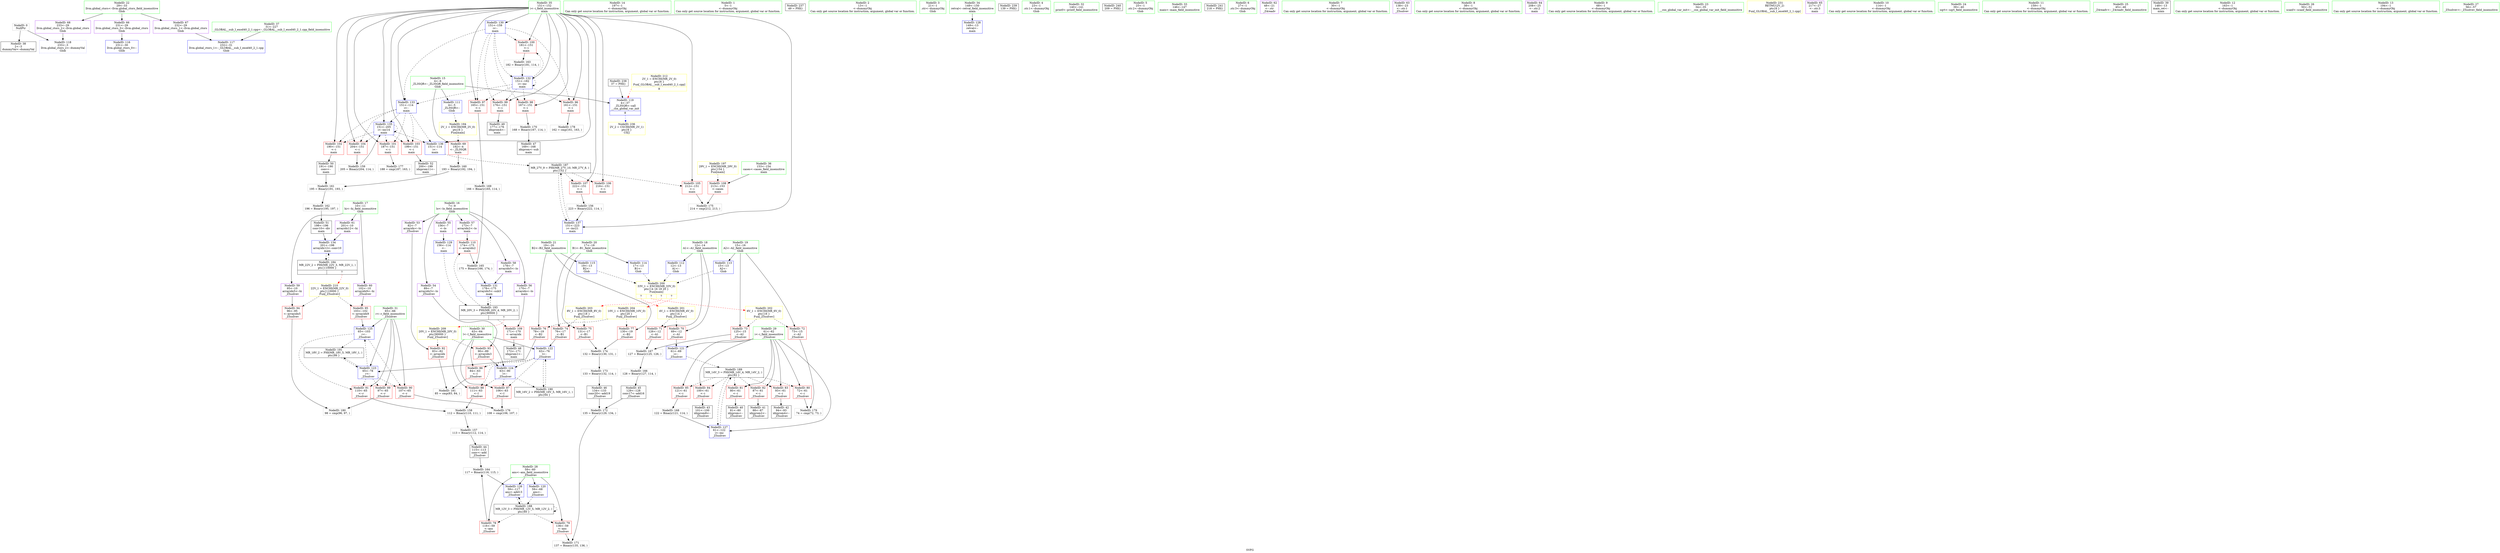 digraph "SVFG" {
	label="SVFG";

	Node0x5642b5a16e40 [shape=record,color=grey,label="{NodeID: 0\nNullPtr}"];
	Node0x5642b5a16e40 -> Node0x5642b5a18c60[style=solid];
	Node0x5642b5a16e40 -> Node0x5642b5a1efb0[style=solid];
	Node0x5642b5a23170 [shape=record,color=grey,label="{NodeID: 180\n98 = cmp(96, 97, )\n}"];
	Node0x5642b5a19580 [shape=record,color=red,label="{NodeID: 97\n165\<--151\n\<--i\nmain\n}"];
	Node0x5642b5a19580 -> Node0x5642b5a220f0[style=solid];
	Node0x5642b5a176d0 [shape=record,color=green,label="{NodeID: 14\n197\<--1\n\<--dummyObj\nCan only get source location for instruction, argument, global var or function.}"];
	Node0x5642b5a1da70 [shape=record,color=yellow,style=double,label="{NodeID: 194\n2V_1 = ENCHI(MR_2V_0)\npts\{6 \}\nFun[main]}"];
	Node0x5642b5a1da70 -> Node0x5642b5a1b670[style=dashed];
	Node0x5642b5a1a0e0 [shape=record,color=blue,label="{NodeID: 111\n4\<--5\n_ZL3SQR\<--\nGlob }"];
	Node0x5642b5a1a0e0 -> Node0x5642b5a1da70[style=dashed];
	Node0x5642b5a183b0 [shape=record,color=green,label="{NodeID: 28\n59\<--60\nans\<--ans_field_insensitive\n_Z5solvev\n}"];
	Node0x5642b5a183b0 -> Node0x5642b5a1bdc0[style=solid];
	Node0x5642b5a183b0 -> Node0x5642b5a1be90[style=solid];
	Node0x5642b5a183b0 -> Node0x5642b5a1f180[style=solid];
	Node0x5642b5a183b0 -> Node0x5642b5a1f660[style=solid];
	Node0x5642b5a1f590 [shape=record,color=blue,label="{NodeID: 125\n65\<--103\nr\<--\n_Z5solvev\n}"];
	Node0x5642b5a1f590 -> Node0x5642b5a1c780[style=dashed];
	Node0x5642b5a1f590 -> Node0x5642b5a1c850[style=dashed];
	Node0x5642b5a1f590 -> Node0x5642b5a2c2b0[style=dashed];
	Node0x5642b5a18fd0 [shape=record,color=black,label="{NodeID: 42\n94\<--93\nidxprom4\<--\n_Z5solvev\n}"];
	Node0x5642b5a1ab50 [shape=record,color=purple,label="{NodeID: 56\n170\<--7\narrayidx\<--lo\nmain\n}"];
	Node0x5642b5a1ab50 -> Node0x5642b5a19f40[style=solid];
	Node0x5642b5a324e0 [shape=record,color=yellow,style=double,label="{NodeID: 236\n2V_2 = CSCHI(MR_2V_1)\npts\{6 \}\nCS[]}"];
	Node0x5642b5a1b740 [shape=record,color=red,label="{NodeID: 70\n69\<--12\n\<--A1\n_Z5solvev\n}"];
	Node0x5642b5a1b740 -> Node0x5642b5a1f250[style=solid];
	Node0x5642b5a21df0 [shape=record,color=grey,label="{NodeID: 167\n127 = Binary(125, 126, )\n}"];
	Node0x5642b5a21df0 -> Node0x5642b5a21c70[style=solid];
	Node0x5642b5a1c2a0 [shape=record,color=red,label="{NodeID: 84\n100\<--61\n\<--i\n_Z5solvev\n}"];
	Node0x5642b5a1c2a0 -> Node0x5642b5a190a0[style=solid];
	Node0x5642b5a0cef0 [shape=record,color=green,label="{NodeID: 1\n5\<--1\n\<--dummyObj\nCan only get source location for instruction, argument, global var or function.}"];
	Node0x5642b5a232f0 [shape=record,color=grey,label="{NodeID: 181\n85 = cmp(83, 84, )\n}"];
	Node0x5642b5a19650 [shape=record,color=red,label="{NodeID: 98\n167\<--151\n\<--i\nmain\n}"];
	Node0x5642b5a19650 -> Node0x5642b5a22270[style=solid];
	Node0x5642b5a17760 [shape=record,color=green,label="{NodeID: 15\n4\<--6\n_ZL3SQR\<--_ZL3SQR_field_insensitive\nGlob }"];
	Node0x5642b5a17760 -> Node0x5642b5a1b670[style=solid];
	Node0x5642b5a17760 -> Node0x5642b5a1a0e0[style=solid];
	Node0x5642b5a17760 -> Node0x5642b5a1f0b0[style=solid];
	Node0x5642b5a1a1e0 [shape=record,color=blue,label="{NodeID: 112\n12\<--13\nA1\<--\nGlob }"];
	Node0x5642b5a1a1e0 -> Node0x5642b5a2f140[style=dashed];
	Node0x5642b5a18480 [shape=record,color=green,label="{NodeID: 29\n61\<--62\ni\<--i_field_insensitive\n_Z5solvev\n}"];
	Node0x5642b5a18480 -> Node0x5642b5a1bf60[style=solid];
	Node0x5642b5a18480 -> Node0x5642b5a1c030[style=solid];
	Node0x5642b5a18480 -> Node0x5642b5a1c100[style=solid];
	Node0x5642b5a18480 -> Node0x5642b5a1c1d0[style=solid];
	Node0x5642b5a18480 -> Node0x5642b5a1c2a0[style=solid];
	Node0x5642b5a18480 -> Node0x5642b5a1c370[style=solid];
	Node0x5642b5a18480 -> Node0x5642b5a1f250[style=solid];
	Node0x5642b5a18480 -> Node0x5642b5a1f730[style=solid];
	Node0x5642b5a2f950 [shape=record,color=yellow,style=double,label="{NodeID: 209\n20V_1 = ENCHI(MR_20V_0)\npts\{90000 \}\nFun[_Z5solvev]}"];
	Node0x5642b5a2f950 -> Node0x5642b5a1c920[style=dashed];
	Node0x5642b5a2f950 -> Node0x5642b5a1c9f0[style=dashed];
	Node0x5642b5a1f660 [shape=record,color=blue,label="{NodeID: 126\n59\<--117\nans\<--add13\n_Z5solvev\n}"];
	Node0x5642b5a1f660 -> Node0x5642b5a2b3b0[style=dashed];
	Node0x5642b5a190a0 [shape=record,color=black,label="{NodeID: 43\n101\<--100\nidxprom8\<--\n_Z5solvev\n}"];
	Node0x5642b5a1ac20 [shape=record,color=purple,label="{NodeID: 57\n173\<--7\narrayidx2\<--lo\nmain\n}"];
	Node0x5642b5a1ac20 -> Node0x5642b5a1a010[style=solid];
	Node0x5642b580d8f0 [shape=record,color=black,label="{NodeID: 237\n49 = PHI()\n}"];
	Node0x5642b5a1b810 [shape=record,color=red,label="{NodeID: 71\n126\<--12\n\<--A1\n_Z5solvev\n}"];
	Node0x5642b5a1b810 -> Node0x5642b5a21df0[style=solid];
	Node0x5642b5a21f70 [shape=record,color=grey,label="{NodeID: 168\n122 = Binary(121, 114, )\n}"];
	Node0x5642b5a21f70 -> Node0x5642b5a1f730[style=solid];
	Node0x5642b5a1c370 [shape=record,color=red,label="{NodeID: 85\n121\<--61\n\<--i\n_Z5solvev\n}"];
	Node0x5642b5a1c370 -> Node0x5642b5a21f70[style=solid];
	Node0x5642b5a0d1b0 [shape=record,color=green,label="{NodeID: 2\n13\<--1\n\<--dummyObj\nCan only get source location for instruction, argument, global var or function.}"];
	Node0x5642b5a19720 [shape=record,color=red,label="{NodeID: 99\n176\<--151\n\<--i\nmain\n}"];
	Node0x5642b5a19720 -> Node0x5642b5a1a5a0[style=solid];
	Node0x5642b5a177f0 [shape=record,color=green,label="{NodeID: 16\n7\<--9\nlo\<--lo_field_insensitive\nGlob }"];
	Node0x5642b5a177f0 -> Node0x5642b5a1a8e0[style=solid];
	Node0x5642b5a177f0 -> Node0x5642b5a1a9b0[style=solid];
	Node0x5642b5a177f0 -> Node0x5642b5a1aa80[style=solid];
	Node0x5642b5a177f0 -> Node0x5642b5a1ab50[style=solid];
	Node0x5642b5a177f0 -> Node0x5642b5a1ac20[style=solid];
	Node0x5642b5a177f0 -> Node0x5642b5a1acf0[style=solid];
	Node0x5642b5a1a2e0 [shape=record,color=blue,label="{NodeID: 113\n15\<--13\nA2\<--\nGlob }"];
	Node0x5642b5a1a2e0 -> Node0x5642b5a2f140[style=dashed];
	Node0x5642b5a18550 [shape=record,color=green,label="{NodeID: 30\n63\<--64\nl\<--l_field_insensitive\n_Z5solvev\n}"];
	Node0x5642b5a18550 -> Node0x5642b5a1c440[style=solid];
	Node0x5642b5a18550 -> Node0x5642b5a1c510[style=solid];
	Node0x5642b5a18550 -> Node0x5642b5a1c5e0[style=solid];
	Node0x5642b5a18550 -> Node0x5642b5a1f320[style=solid];
	Node0x5642b5a18550 -> Node0x5642b5a1f4c0[style=solid];
	Node0x5642b5a2fa30 [shape=record,color=yellow,style=double,label="{NodeID: 210\n22V_1 = ENCHI(MR_22V_0)\npts\{110000 \}\nFun[_Z5solvev]}"];
	Node0x5642b5a2fa30 -> Node0x5642b5a1cac0[style=dashed];
	Node0x5642b5a2fa30 -> Node0x5642b5a1cb90[style=dashed];
	Node0x5642b5a1f730 [shape=record,color=blue,label="{NodeID: 127\n61\<--122\ni\<--inc\n_Z5solvev\n}"];
	Node0x5642b5a1f730 -> Node0x5642b5a2b8b0[style=dashed];
	Node0x5642b5a19170 [shape=record,color=black,label="{NodeID: 44\n115\<--113\nconv\<--add\n_Z5solvev\n}"];
	Node0x5642b5a19170 -> Node0x5642b5a21970[style=solid];
	Node0x5642b5a1acf0 [shape=record,color=purple,label="{NodeID: 58\n178\<--7\narrayidx5\<--lo\nmain\n}"];
	Node0x5642b5a1acf0 -> Node0x5642b5a1fa70[style=solid];
	Node0x5642b5a3b480 [shape=record,color=black,label="{NodeID: 238\n37 = PHI()\n}"];
	Node0x5642b5a3b480 -> Node0x5642b5a1f0b0[style=solid];
	Node0x5642b5a1b8e0 [shape=record,color=red,label="{NodeID: 72\n73\<--15\n\<--A2\n_Z5solvev\n}"];
	Node0x5642b5a1b8e0 -> Node0x5642b5a22ff0[style=solid];
	Node0x5642b5a220f0 [shape=record,color=grey,label="{NodeID: 169\n166 = Binary(165, 114, )\n}"];
	Node0x5642b5a220f0 -> Node0x5642b5a21af0[style=solid];
	Node0x5642b5a1c440 [shape=record,color=red,label="{NodeID: 86\n84\<--63\n\<--l\n_Z5solvev\n}"];
	Node0x5642b5a1c440 -> Node0x5642b5a232f0[style=solid];
	Node0x5642b5a16860 [shape=record,color=green,label="{NodeID: 3\n21\<--1\n.str\<--dummyObj\nGlob }"];
	Node0x5642b5a197f0 [shape=record,color=red,label="{NodeID: 100\n181\<--151\n\<--i\nmain\n}"];
	Node0x5642b5a197f0 -> Node0x5642b5a217f0[style=solid];
	Node0x5642b5a178b0 [shape=record,color=green,label="{NodeID: 17\n10\<--11\nhi\<--hi_field_insensitive\nGlob }"];
	Node0x5642b5a178b0 -> Node0x5642b5a1adc0[style=solid];
	Node0x5642b5a178b0 -> Node0x5642b5a1ae90[style=solid];
	Node0x5642b5a178b0 -> Node0x5642b5a1af60[style=solid];
	Node0x5642b5a2eea0 [shape=record,color=yellow,style=double,label="{NodeID: 197\n29V_1 = ENCHI(MR_29V_0)\npts\{154 \}\nFun[main]}"];
	Node0x5642b5a2eea0 -> Node0x5642b5a19e70[style=dashed];
	Node0x5642b5a1a3e0 [shape=record,color=blue,label="{NodeID: 114\n17\<--13\nB1\<--\nGlob }"];
	Node0x5642b5a1a3e0 -> Node0x5642b5a2f140[style=dashed];
	Node0x5642b5a18620 [shape=record,color=green,label="{NodeID: 31\n65\<--66\nr\<--r_field_insensitive\n_Z5solvev\n}"];
	Node0x5642b5a18620 -> Node0x5642b5a1c6b0[style=solid];
	Node0x5642b5a18620 -> Node0x5642b5a1c780[style=solid];
	Node0x5642b5a18620 -> Node0x5642b5a1c850[style=solid];
	Node0x5642b5a18620 -> Node0x5642b5a1f3f0[style=solid];
	Node0x5642b5a18620 -> Node0x5642b5a1f590[style=solid];
	Node0x5642b5a1f800 [shape=record,color=blue,label="{NodeID: 128\n149\<--13\nretval\<--\nmain\n}"];
	Node0x5642b5a19240 [shape=record,color=black,label="{NodeID: 45\n129\<--128\nconv17\<--add16\n_Z5solvev\n}"];
	Node0x5642b5a19240 -> Node0x5642b5a22570[style=solid];
	Node0x5642b5a1adc0 [shape=record,color=purple,label="{NodeID: 59\n95\<--10\narrayidx5\<--hi\n_Z5solvev\n}"];
	Node0x5642b5a1adc0 -> Node0x5642b5a1cac0[style=solid];
	Node0x5642b5a3b5e0 [shape=record,color=black,label="{NodeID: 239\n139 = PHI()\n}"];
	Node0x5642b5a20d70 [shape=record,color=grey,label="{NodeID: 156\n223 = Binary(222, 114, )\n}"];
	Node0x5642b5a20d70 -> Node0x5642b5a1ff50[style=solid];
	Node0x5642b5a1b9b0 [shape=record,color=red,label="{NodeID: 73\n125\<--15\n\<--A2\n_Z5solvev\n}"];
	Node0x5642b5a1b9b0 -> Node0x5642b5a21df0[style=solid];
	Node0x5642b5a22270 [shape=record,color=grey,label="{NodeID: 170\n168 = Binary(167, 114, )\n}"];
	Node0x5642b5a22270 -> Node0x5642b5a193e0[style=solid];
	Node0x5642b5a1c510 [shape=record,color=red,label="{NodeID: 87\n106\<--63\n\<--l\n_Z5solvev\n}"];
	Node0x5642b5a1c510 -> Node0x5642b5a22b70[style=solid];
	Node0x5642b5a168f0 [shape=record,color=green,label="{NodeID: 4\n23\<--1\n.str.1\<--dummyObj\nGlob }"];
	Node0x5642b5a29fb0 [shape=record,color=black,label="{NodeID: 184\nMR_22V_2 = PHI(MR_22V_3, MR_22V_1, )\npts\{110000 \}\n|{|<s1>7}}"];
	Node0x5642b5a29fb0 -> Node0x5642b5a1fce0[style=dashed];
	Node0x5642b5a29fb0:s1 -> Node0x5642b5a2fa30[style=dashed,color=red];
	Node0x5642b5a198c0 [shape=record,color=red,label="{NodeID: 101\n187\<--151\n\<--i\nmain\n}"];
	Node0x5642b5a198c0 -> Node0x5642b5a22cf0[style=solid];
	Node0x5642b5a179b0 [shape=record,color=green,label="{NodeID: 18\n12\<--14\nA1\<--A1_field_insensitive\nGlob }"];
	Node0x5642b5a179b0 -> Node0x5642b5a1b740[style=solid];
	Node0x5642b5a179b0 -> Node0x5642b5a1b810[style=solid];
	Node0x5642b5a179b0 -> Node0x5642b5a1a1e0[style=solid];
	Node0x5642b5a1ecb0 [shape=record,color=blue,label="{NodeID: 115\n19\<--13\nB2\<--\nGlob }"];
	Node0x5642b5a1ecb0 -> Node0x5642b5a2f140[style=dashed];
	Node0x5642b5a186f0 [shape=record,color=green,label="{NodeID: 32\n140\<--141\nprintf\<--printf_field_insensitive\n}"];
	Node0x5642b5a30430 [shape=record,color=yellow,style=double,label="{NodeID: 212\n2V_1 = ENCHI(MR_2V_0)\npts\{6 \}\nFun[_GLOBAL__sub_I_exod40_2_1.cpp]|{<s0>8}}"];
	Node0x5642b5a30430:s0 -> Node0x5642b5a1f0b0[style=dashed,color=red];
	Node0x5642b5a1f8d0 [shape=record,color=blue,label="{NodeID: 129\n156\<--114\n\<--\nmain\n}"];
	Node0x5642b5a1f8d0 -> Node0x5642b5a1d570[style=dashed];
	Node0x5642b5a19310 [shape=record,color=black,label="{NodeID: 46\n134\<--133\nconv20\<--add19\n_Z5solvev\n}"];
	Node0x5642b5a19310 -> Node0x5642b5a22570[style=solid];
	Node0x5642b5a1ae90 [shape=record,color=purple,label="{NodeID: 60\n102\<--10\narrayidx9\<--hi\n_Z5solvev\n}"];
	Node0x5642b5a1ae90 -> Node0x5642b5a1cb90[style=solid];
	Node0x5642b5a3bd10 [shape=record,color=black,label="{NodeID: 240\n209 = PHI()\n}"];
	Node0x5642b5a20ef0 [shape=record,color=grey,label="{NodeID: 157\n113 = Binary(112, 114, )\n}"];
	Node0x5642b5a20ef0 -> Node0x5642b5a19170[style=solid];
	Node0x5642b5a1ba80 [shape=record,color=red,label="{NodeID: 74\n76\<--17\n\<--B1\n_Z5solvev\n}"];
	Node0x5642b5a1ba80 -> Node0x5642b5a1f320[style=solid];
	Node0x5642b5a223f0 [shape=record,color=grey,label="{NodeID: 171\n137 = Binary(135, 136, )\n}"];
	Node0x5642b5a1c5e0 [shape=record,color=red,label="{NodeID: 88\n111\<--63\n\<--l\n_Z5solvev\n}"];
	Node0x5642b5a1c5e0 -> Node0x5642b5a21070[style=solid];
	Node0x5642b5a16980 [shape=record,color=green,label="{NodeID: 5\n25\<--1\n.str.2\<--dummyObj\nGlob }"];
	Node0x5642b5a19990 [shape=record,color=red,label="{NodeID: 102\n190\<--151\n\<--i\nmain\n}"];
	Node0x5642b5a19990 -> Node0x5642b5a1a670[style=solid];
	Node0x5642b5a17ab0 [shape=record,color=green,label="{NodeID: 19\n15\<--16\nA2\<--A2_field_insensitive\nGlob }"];
	Node0x5642b5a17ab0 -> Node0x5642b5a1b8e0[style=solid];
	Node0x5642b5a17ab0 -> Node0x5642b5a1b9b0[style=solid];
	Node0x5642b5a17ab0 -> Node0x5642b5a1a2e0[style=solid];
	Node0x5642b5a1edb0 [shape=record,color=blue,label="{NodeID: 116\n231\<--30\nllvm.global_ctors_0\<--\nGlob }"];
	Node0x5642b5a187f0 [shape=record,color=green,label="{NodeID: 33\n146\<--147\nmain\<--main_field_insensitive\n}"];
	Node0x5642b5a1f9a0 [shape=record,color=blue,label="{NodeID: 130\n151\<--159\ni\<--\nmain\n}"];
	Node0x5642b5a1f9a0 -> Node0x5642b5a194b0[style=dashed];
	Node0x5642b5a1f9a0 -> Node0x5642b5a19580[style=dashed];
	Node0x5642b5a1f9a0 -> Node0x5642b5a19650[style=dashed];
	Node0x5642b5a1f9a0 -> Node0x5642b5a19720[style=dashed];
	Node0x5642b5a1f9a0 -> Node0x5642b5a197f0[style=dashed];
	Node0x5642b5a1f9a0 -> Node0x5642b5a1fb40[style=dashed];
	Node0x5642b5a1f9a0 -> Node0x5642b5a1fc10[style=dashed];
	Node0x5642b5a193e0 [shape=record,color=black,label="{NodeID: 47\n169\<--168\nidxprom\<--sub\nmain\n}"];
	Node0x5642b5a1af60 [shape=record,color=purple,label="{NodeID: 61\n201\<--10\narrayidx12\<--hi\nmain\n}"];
	Node0x5642b5a1af60 -> Node0x5642b5a1fce0[style=solid];
	Node0x5642b5a3bde0 [shape=record,color=black,label="{NodeID: 241\n218 = PHI()\n}"];
	Node0x5642b5a21070 [shape=record,color=grey,label="{NodeID: 158\n112 = Binary(110, 111, )\n}"];
	Node0x5642b5a21070 -> Node0x5642b5a20ef0[style=solid];
	Node0x5642b5a1bb50 [shape=record,color=red,label="{NodeID: 75\n131\<--17\n\<--B1\n_Z5solvev\n}"];
	Node0x5642b5a1bb50 -> Node0x5642b5a22870[style=solid];
	Node0x5642b5a22570 [shape=record,color=grey,label="{NodeID: 172\n135 = Binary(129, 134, )\n}"];
	Node0x5642b5a22570 -> Node0x5642b5a223f0[style=solid];
	Node0x5642b5a1c6b0 [shape=record,color=red,label="{NodeID: 89\n97\<--65\n\<--r\n_Z5solvev\n}"];
	Node0x5642b5a1c6b0 -> Node0x5642b5a23170[style=solid];
	Node0x5642b5a16a10 [shape=record,color=green,label="{NodeID: 6\n27\<--1\n.str.3\<--dummyObj\nGlob }"];
	Node0x5642b5a19a60 [shape=record,color=red,label="{NodeID: 103\n199\<--151\n\<--i\nmain\n}"];
	Node0x5642b5a19a60 -> Node0x5642b5a1a810[style=solid];
	Node0x5642b5a17bb0 [shape=record,color=green,label="{NodeID: 20\n17\<--18\nB1\<--B1_field_insensitive\nGlob }"];
	Node0x5642b5a17bb0 -> Node0x5642b5a1ba80[style=solid];
	Node0x5642b5a17bb0 -> Node0x5642b5a1bb50[style=solid];
	Node0x5642b5a17bb0 -> Node0x5642b5a1a3e0[style=solid];
	Node0x5642b5a2f140 [shape=record,color=yellow,style=double,label="{NodeID: 200\n33V_1 = ENCHI(MR_33V_0)\npts\{14 16 18 20 \}\nFun[main]|{<s0>7|<s1>7|<s2>7|<s3>7}}"];
	Node0x5642b5a2f140:s0 -> Node0x5642b5a2f220[style=dashed,color=red];
	Node0x5642b5a2f140:s1 -> Node0x5642b5a2f330[style=dashed,color=red];
	Node0x5642b5a2f140:s2 -> Node0x5642b5a2f410[style=dashed,color=red];
	Node0x5642b5a2f140:s3 -> Node0x5642b5a2f4f0[style=dashed,color=red];
	Node0x5642b5a1eeb0 [shape=record,color=blue,label="{NodeID: 117\n232\<--31\nllvm.global_ctors_1\<--_GLOBAL__sub_I_exod40_2_1.cpp\nGlob }"];
	Node0x5642b5a188f0 [shape=record,color=green,label="{NodeID: 34\n149\<--150\nretval\<--retval_field_insensitive\nmain\n}"];
	Node0x5642b5a188f0 -> Node0x5642b5a1f800[style=solid];
	Node0x5642b5a1fa70 [shape=record,color=blue,label="{NodeID: 131\n178\<--175\narrayidx5\<--sub3\nmain\n}"];
	Node0x5642b5a1fa70 -> Node0x5642b5a1d570[style=dashed];
	Node0x5642b5a1a4d0 [shape=record,color=black,label="{NodeID: 48\n172\<--171\nidxprom1\<--\nmain\n}"];
	Node0x5642b5a1b030 [shape=record,color=purple,label="{NodeID: 62\n48\<--21\n\<--.str\n_Z4readv\n}"];
	Node0x5642b5a211f0 [shape=record,color=grey,label="{NodeID: 159\n205 = Binary(204, 114, )\n}"];
	Node0x5642b5a211f0 -> Node0x5642b5a1fdb0[style=solid];
	Node0x5642b5a1bc20 [shape=record,color=red,label="{NodeID: 76\n78\<--19\n\<--B2\n_Z5solvev\n}"];
	Node0x5642b5a1bc20 -> Node0x5642b5a1f3f0[style=solid];
	Node0x5642b5a226f0 [shape=record,color=grey,label="{NodeID: 173\n133 = Binary(132, 114, )\n}"];
	Node0x5642b5a226f0 -> Node0x5642b5a19310[style=solid];
	Node0x5642b5a1c780 [shape=record,color=red,label="{NodeID: 90\n107\<--65\n\<--r\n_Z5solvev\n}"];
	Node0x5642b5a1c780 -> Node0x5642b5a22b70[style=solid];
	Node0x5642b5a172e0 [shape=record,color=green,label="{NodeID: 7\n30\<--1\n\<--dummyObj\nCan only get source location for instruction, argument, global var or function.}"];
	Node0x5642b5a2aeb0 [shape=record,color=black,label="{NodeID: 187\nMR_27V_9 = PHI(MR_27V_10, MR_27V_8, )\npts\{152 \}\n}"];
	Node0x5642b5a2aeb0 -> Node0x5642b5a19c00[style=dashed];
	Node0x5642b5a2aeb0 -> Node0x5642b5a19cd0[style=dashed];
	Node0x5642b5a2aeb0 -> Node0x5642b5a19da0[style=dashed];
	Node0x5642b5a2aeb0 -> Node0x5642b5a1ff50[style=dashed];
	Node0x5642b5a19b30 [shape=record,color=red,label="{NodeID: 104\n204\<--151\n\<--i\nmain\n}"];
	Node0x5642b5a19b30 -> Node0x5642b5a211f0[style=solid];
	Node0x5642b5a17cb0 [shape=record,color=green,label="{NodeID: 21\n19\<--20\nB2\<--B2_field_insensitive\nGlob }"];
	Node0x5642b5a17cb0 -> Node0x5642b5a1bc20[style=solid];
	Node0x5642b5a17cb0 -> Node0x5642b5a1bcf0[style=solid];
	Node0x5642b5a17cb0 -> Node0x5642b5a1ecb0[style=solid];
	Node0x5642b5a2f220 [shape=record,color=yellow,style=double,label="{NodeID: 201\n4V_1 = ENCHI(MR_4V_0)\npts\{14 \}\nFun[_Z5solvev]}"];
	Node0x5642b5a2f220 -> Node0x5642b5a1b740[style=dashed];
	Node0x5642b5a2f220 -> Node0x5642b5a1b810[style=dashed];
	Node0x5642b5a1efb0 [shape=record,color=blue, style = dotted,label="{NodeID: 118\n233\<--3\nllvm.global_ctors_2\<--dummyVal\nGlob }"];
	Node0x5642b5a189c0 [shape=record,color=green,label="{NodeID: 35\n151\<--152\ni\<--i_field_insensitive\nmain\n}"];
	Node0x5642b5a189c0 -> Node0x5642b5a194b0[style=solid];
	Node0x5642b5a189c0 -> Node0x5642b5a19580[style=solid];
	Node0x5642b5a189c0 -> Node0x5642b5a19650[style=solid];
	Node0x5642b5a189c0 -> Node0x5642b5a19720[style=solid];
	Node0x5642b5a189c0 -> Node0x5642b5a197f0[style=solid];
	Node0x5642b5a189c0 -> Node0x5642b5a198c0[style=solid];
	Node0x5642b5a189c0 -> Node0x5642b5a19990[style=solid];
	Node0x5642b5a189c0 -> Node0x5642b5a19a60[style=solid];
	Node0x5642b5a189c0 -> Node0x5642b5a19b30[style=solid];
	Node0x5642b5a189c0 -> Node0x5642b5a19c00[style=solid];
	Node0x5642b5a189c0 -> Node0x5642b5a19cd0[style=solid];
	Node0x5642b5a189c0 -> Node0x5642b5a19da0[style=solid];
	Node0x5642b5a189c0 -> Node0x5642b5a1f9a0[style=solid];
	Node0x5642b5a189c0 -> Node0x5642b5a1fb40[style=solid];
	Node0x5642b5a189c0 -> Node0x5642b5a1fc10[style=solid];
	Node0x5642b5a189c0 -> Node0x5642b5a1fdb0[style=solid];
	Node0x5642b5a189c0 -> Node0x5642b5a1fe80[style=solid];
	Node0x5642b5a189c0 -> Node0x5642b5a1ff50[style=solid];
	Node0x5642b5a1fb40 [shape=record,color=blue,label="{NodeID: 132\n151\<--182\ni\<--inc\nmain\n}"];
	Node0x5642b5a1fb40 -> Node0x5642b5a194b0[style=dashed];
	Node0x5642b5a1fb40 -> Node0x5642b5a19580[style=dashed];
	Node0x5642b5a1fb40 -> Node0x5642b5a19650[style=dashed];
	Node0x5642b5a1fb40 -> Node0x5642b5a19720[style=dashed];
	Node0x5642b5a1fb40 -> Node0x5642b5a197f0[style=dashed];
	Node0x5642b5a1fb40 -> Node0x5642b5a1fb40[style=dashed];
	Node0x5642b5a1fb40 -> Node0x5642b5a1fc10[style=dashed];
	Node0x5642b5a1a5a0 [shape=record,color=black,label="{NodeID: 49\n177\<--176\nidxprom4\<--\nmain\n}"];
	Node0x5642b5a1b100 [shape=record,color=purple,label="{NodeID: 63\n138\<--23\n\<--.str.1\n_Z5solvev\n}"];
	Node0x5642b5a21370 [shape=record,color=grey,label="{NodeID: 160\n193 = Binary(192, 194, )\n}"];
	Node0x5642b5a21370 -> Node0x5642b5a214f0[style=solid];
	Node0x5642b5a1bcf0 [shape=record,color=red,label="{NodeID: 77\n130\<--19\n\<--B2\n_Z5solvev\n}"];
	Node0x5642b5a1bcf0 -> Node0x5642b5a22870[style=solid];
	Node0x5642b5a22870 [shape=record,color=grey,label="{NodeID: 174\n132 = Binary(130, 131, )\n}"];
	Node0x5642b5a22870 -> Node0x5642b5a226f0[style=solid];
	Node0x5642b5a1c850 [shape=record,color=red,label="{NodeID: 91\n110\<--65\n\<--r\n_Z5solvev\n}"];
	Node0x5642b5a1c850 -> Node0x5642b5a21070[style=solid];
	Node0x5642b5a17370 [shape=record,color=green,label="{NodeID: 8\n38\<--1\n\<--dummyObj\nCan only get source location for instruction, argument, global var or function.}"];
	Node0x5642b5a2b3b0 [shape=record,color=black,label="{NodeID: 188\nMR_12V_3 = PHI(MR_12V_5, MR_12V_2, )\npts\{60 \}\n}"];
	Node0x5642b5a2b3b0 -> Node0x5642b5a1bdc0[style=dashed];
	Node0x5642b5a2b3b0 -> Node0x5642b5a1be90[style=dashed];
	Node0x5642b5a2b3b0 -> Node0x5642b5a1f660[style=dashed];
	Node0x5642b5a2b3b0 -> Node0x5642b5a2b3b0[style=dashed];
	Node0x5642b5a19c00 [shape=record,color=red,label="{NodeID: 105\n212\<--151\n\<--i\nmain\n}"];
	Node0x5642b5a19c00 -> Node0x5642b5a229f0[style=solid];
	Node0x5642b5a17db0 [shape=record,color=green,label="{NodeID: 22\n29\<--33\nllvm.global_ctors\<--llvm.global_ctors_field_insensitive\nGlob }"];
	Node0x5642b5a17db0 -> Node0x5642b5a1b370[style=solid];
	Node0x5642b5a17db0 -> Node0x5642b5a1b470[style=solid];
	Node0x5642b5a17db0 -> Node0x5642b5a1b570[style=solid];
	Node0x5642b5a2f330 [shape=record,color=yellow,style=double,label="{NodeID: 202\n6V_1 = ENCHI(MR_6V_0)\npts\{16 \}\nFun[_Z5solvev]}"];
	Node0x5642b5a2f330 -> Node0x5642b5a1b8e0[style=dashed];
	Node0x5642b5a2f330 -> Node0x5642b5a1b9b0[style=dashed];
	Node0x5642b5a1f0b0 [shape=record,color=blue,label="{NodeID: 119\n4\<--37\n_ZL3SQR\<--call\n__cxx_global_var_init\n|{<s0>8}}"];
	Node0x5642b5a1f0b0:s0 -> Node0x5642b5a324e0[style=dashed,color=blue];
	Node0x5642b5a18a90 [shape=record,color=green,label="{NodeID: 36\n153\<--154\ncases\<--cases_field_insensitive\nmain\n}"];
	Node0x5642b5a18a90 -> Node0x5642b5a19e70[style=solid];
	Node0x5642b5a1fc10 [shape=record,color=blue,label="{NodeID: 133\n151\<--114\ni\<--\nmain\n}"];
	Node0x5642b5a1fc10 -> Node0x5642b5a198c0[style=dashed];
	Node0x5642b5a1fc10 -> Node0x5642b5a19990[style=dashed];
	Node0x5642b5a1fc10 -> Node0x5642b5a19a60[style=dashed];
	Node0x5642b5a1fc10 -> Node0x5642b5a19b30[style=dashed];
	Node0x5642b5a1fc10 -> Node0x5642b5a1fdb0[style=dashed];
	Node0x5642b5a1fc10 -> Node0x5642b5a1fe80[style=dashed];
	Node0x5642b5a1a670 [shape=record,color=black,label="{NodeID: 50\n191\<--190\nconv\<--\nmain\n}"];
	Node0x5642b5a1a670 -> Node0x5642b5a214f0[style=solid];
	Node0x5642b5a1b1d0 [shape=record,color=purple,label="{NodeID: 64\n208\<--25\n\<--.str.2\nmain\n}"];
	Node0x5642b5a214f0 [shape=record,color=grey,label="{NodeID: 161\n195 = Binary(191, 193, )\n}"];
	Node0x5642b5a214f0 -> Node0x5642b5a21670[style=solid];
	Node0x5642b5a1bdc0 [shape=record,color=red,label="{NodeID: 78\n116\<--59\n\<--ans\n_Z5solvev\n}"];
	Node0x5642b5a1bdc0 -> Node0x5642b5a21970[style=solid];
	Node0x5642b5a229f0 [shape=record,color=grey,label="{NodeID: 175\n214 = cmp(212, 213, )\n}"];
	Node0x5642b5a1c920 [shape=record,color=red,label="{NodeID: 92\n83\<--82\n\<--arrayidx\n_Z5solvev\n}"];
	Node0x5642b5a1c920 -> Node0x5642b5a232f0[style=solid];
	Node0x5642b5a17400 [shape=record,color=green,label="{NodeID: 9\n68\<--1\n\<--dummyObj\nCan only get source location for instruction, argument, global var or function.}"];
	Node0x5642b5a2b8b0 [shape=record,color=black,label="{NodeID: 189\nMR_14V_3 = PHI(MR_14V_4, MR_14V_2, )\npts\{62 \}\n}"];
	Node0x5642b5a2b8b0 -> Node0x5642b5a1bf60[style=dashed];
	Node0x5642b5a2b8b0 -> Node0x5642b5a1c030[style=dashed];
	Node0x5642b5a2b8b0 -> Node0x5642b5a1c100[style=dashed];
	Node0x5642b5a2b8b0 -> Node0x5642b5a1c1d0[style=dashed];
	Node0x5642b5a2b8b0 -> Node0x5642b5a1c2a0[style=dashed];
	Node0x5642b5a2b8b0 -> Node0x5642b5a1c370[style=dashed];
	Node0x5642b5a2b8b0 -> Node0x5642b5a1f730[style=dashed];
	Node0x5642b5a19cd0 [shape=record,color=red,label="{NodeID: 106\n216\<--151\n\<--i\nmain\n}"];
	Node0x5642b5a17eb0 [shape=record,color=green,label="{NodeID: 23\n34\<--35\n__cxx_global_var_init\<--__cxx_global_var_init_field_insensitive\n}"];
	Node0x5642b5a2f410 [shape=record,color=yellow,style=double,label="{NodeID: 203\n8V_1 = ENCHI(MR_8V_0)\npts\{18 \}\nFun[_Z5solvev]}"];
	Node0x5642b5a2f410 -> Node0x5642b5a1ba80[style=dashed];
	Node0x5642b5a2f410 -> Node0x5642b5a1bb50[style=dashed];
	Node0x5642b5a1f180 [shape=record,color=blue,label="{NodeID: 120\n59\<--68\nans\<--\n_Z5solvev\n}"];
	Node0x5642b5a1f180 -> Node0x5642b5a2b3b0[style=dashed];
	Node0x5642b5a18b60 [shape=record,color=green,label="{NodeID: 37\n31\<--227\n_GLOBAL__sub_I_exod40_2_1.cpp\<--_GLOBAL__sub_I_exod40_2_1.cpp_field_insensitive\n}"];
	Node0x5642b5a18b60 -> Node0x5642b5a1eeb0[style=solid];
	Node0x5642b5a1fce0 [shape=record,color=blue,label="{NodeID: 134\n201\<--198\narrayidx12\<--conv10\nmain\n}"];
	Node0x5642b5a1fce0 -> Node0x5642b5a29fb0[style=dashed];
	Node0x5642b5a1a740 [shape=record,color=black,label="{NodeID: 51\n198\<--196\nconv10\<--div\nmain\n}"];
	Node0x5642b5a1a740 -> Node0x5642b5a1fce0[style=solid];
	Node0x5642b5a31fa0 [shape=record,color=yellow,style=double,label="{NodeID: 231\nRETMU(2V_2)\npts\{6 \}\nFun[_GLOBAL__sub_I_exod40_2_1.cpp]}"];
	Node0x5642b5a1b2a0 [shape=record,color=purple,label="{NodeID: 65\n217\<--27\n\<--.str.3\nmain\n}"];
	Node0x5642b5a21670 [shape=record,color=grey,label="{NodeID: 162\n196 = Binary(195, 197, )\n}"];
	Node0x5642b5a21670 -> Node0x5642b5a1a740[style=solid];
	Node0x5642b5a1be90 [shape=record,color=red,label="{NodeID: 79\n136\<--59\n\<--ans\n_Z5solvev\n}"];
	Node0x5642b5a1be90 -> Node0x5642b5a223f0[style=solid];
	Node0x5642b5a22b70 [shape=record,color=grey,label="{NodeID: 176\n108 = cmp(106, 107, )\n}"];
	Node0x5642b5a1c9f0 [shape=record,color=red,label="{NodeID: 93\n90\<--89\n\<--arrayidx3\n_Z5solvev\n}"];
	Node0x5642b5a1c9f0 -> Node0x5642b5a1f4c0[style=solid];
	Node0x5642b5a17490 [shape=record,color=green,label="{NodeID: 10\n114\<--1\n\<--dummyObj\nCan only get source location for instruction, argument, global var or function.}"];
	Node0x5642b5a2bdb0 [shape=record,color=black,label="{NodeID: 190\nMR_16V_2 = PHI(MR_16V_5, MR_16V_1, )\npts\{64 \}\n}"];
	Node0x5642b5a2bdb0 -> Node0x5642b5a1f320[style=dashed];
	Node0x5642b5a19da0 [shape=record,color=red,label="{NodeID: 107\n222\<--151\n\<--i\nmain\n}"];
	Node0x5642b5a19da0 -> Node0x5642b5a20d70[style=solid];
	Node0x5642b5a17fb0 [shape=record,color=green,label="{NodeID: 24\n39\<--40\nsqrt\<--sqrt_field_insensitive\n}"];
	Node0x5642b5a2f4f0 [shape=record,color=yellow,style=double,label="{NodeID: 204\n10V_1 = ENCHI(MR_10V_0)\npts\{20 \}\nFun[_Z5solvev]}"];
	Node0x5642b5a2f4f0 -> Node0x5642b5a1bc20[style=dashed];
	Node0x5642b5a2f4f0 -> Node0x5642b5a1bcf0[style=dashed];
	Node0x5642b5a1f250 [shape=record,color=blue,label="{NodeID: 121\n61\<--69\ni\<--\n_Z5solvev\n}"];
	Node0x5642b5a1f250 -> Node0x5642b5a2b8b0[style=dashed];
	Node0x5642b5a18c60 [shape=record,color=black,label="{NodeID: 38\n2\<--3\ndummyVal\<--dummyVal\n}"];
	Node0x5642b5a1fdb0 [shape=record,color=blue,label="{NodeID: 135\n151\<--205\ni\<--inc14\nmain\n}"];
	Node0x5642b5a1fdb0 -> Node0x5642b5a198c0[style=dashed];
	Node0x5642b5a1fdb0 -> Node0x5642b5a19990[style=dashed];
	Node0x5642b5a1fdb0 -> Node0x5642b5a19a60[style=dashed];
	Node0x5642b5a1fdb0 -> Node0x5642b5a19b30[style=dashed];
	Node0x5642b5a1fdb0 -> Node0x5642b5a1fdb0[style=dashed];
	Node0x5642b5a1fdb0 -> Node0x5642b5a1fe80[style=dashed];
	Node0x5642b5a1a810 [shape=record,color=black,label="{NodeID: 52\n200\<--199\nidxprom11\<--\nmain\n}"];
	Node0x5642b5a1b370 [shape=record,color=purple,label="{NodeID: 66\n231\<--29\nllvm.global_ctors_0\<--llvm.global_ctors\nGlob }"];
	Node0x5642b5a1b370 -> Node0x5642b5a1edb0[style=solid];
	Node0x5642b5a217f0 [shape=record,color=grey,label="{NodeID: 163\n182 = Binary(181, 114, )\n}"];
	Node0x5642b5a217f0 -> Node0x5642b5a1fb40[style=solid];
	Node0x5642b5a1bf60 [shape=record,color=red,label="{NodeID: 80\n72\<--61\n\<--i\n_Z5solvev\n}"];
	Node0x5642b5a1bf60 -> Node0x5642b5a22ff0[style=solid];
	Node0x5642b5a22cf0 [shape=record,color=grey,label="{NodeID: 177\n188 = cmp(187, 163, )\n}"];
	Node0x5642b5a1cac0 [shape=record,color=red,label="{NodeID: 94\n96\<--95\n\<--arrayidx5\n_Z5solvev\n}"];
	Node0x5642b5a1cac0 -> Node0x5642b5a23170[style=solid];
	Node0x5642b5a17520 [shape=record,color=green,label="{NodeID: 11\n159\<--1\n\<--dummyObj\nCan only get source location for instruction, argument, global var or function.}"];
	Node0x5642b5a2c2b0 [shape=record,color=black,label="{NodeID: 191\nMR_18V_2 = PHI(MR_18V_5, MR_18V_1, )\npts\{66 \}\n}"];
	Node0x5642b5a2c2b0 -> Node0x5642b5a1f3f0[style=dashed];
	Node0x5642b5a19e70 [shape=record,color=red,label="{NodeID: 108\n213\<--153\n\<--cases\nmain\n}"];
	Node0x5642b5a19e70 -> Node0x5642b5a229f0[style=solid];
	Node0x5642b5a180b0 [shape=record,color=green,label="{NodeID: 25\n45\<--46\n_Z4readv\<--_Z4readv_field_insensitive\n}"];
	Node0x5642b5a1f320 [shape=record,color=blue,label="{NodeID: 122\n63\<--76\nl\<--\n_Z5solvev\n}"];
	Node0x5642b5a1f320 -> Node0x5642b5a1c440[style=dashed];
	Node0x5642b5a1f320 -> Node0x5642b5a1c510[style=dashed];
	Node0x5642b5a1f320 -> Node0x5642b5a1c5e0[style=dashed];
	Node0x5642b5a1f320 -> Node0x5642b5a1f4c0[style=dashed];
	Node0x5642b5a1f320 -> Node0x5642b5a2bdb0[style=dashed];
	Node0x5642b5a18d60 [shape=record,color=black,label="{NodeID: 39\n148\<--13\nmain_ret\<--\nmain\n}"];
	Node0x5642b5a1fe80 [shape=record,color=blue,label="{NodeID: 136\n151\<--114\ni\<--\nmain\n}"];
	Node0x5642b5a1fe80 -> Node0x5642b5a2aeb0[style=dashed];
	Node0x5642b5a1a8e0 [shape=record,color=purple,label="{NodeID: 53\n82\<--7\narrayidx\<--lo\n_Z5solvev\n}"];
	Node0x5642b5a1a8e0 -> Node0x5642b5a1c920[style=solid];
	Node0x5642b5a1b470 [shape=record,color=purple,label="{NodeID: 67\n232\<--29\nllvm.global_ctors_1\<--llvm.global_ctors\nGlob }"];
	Node0x5642b5a1b470 -> Node0x5642b5a1eeb0[style=solid];
	Node0x5642b5a21970 [shape=record,color=grey,label="{NodeID: 164\n117 = Binary(116, 115, )\n}"];
	Node0x5642b5a21970 -> Node0x5642b5a1f660[style=solid];
	Node0x5642b5a1c030 [shape=record,color=red,label="{NodeID: 81\n80\<--61\n\<--i\n_Z5solvev\n}"];
	Node0x5642b5a1c030 -> Node0x5642b5a18e30[style=solid];
	Node0x5642b5a22e70 [shape=record,color=grey,label="{NodeID: 178\n162 = cmp(161, 163, )\n}"];
	Node0x5642b5a1cb90 [shape=record,color=red,label="{NodeID: 95\n103\<--102\n\<--arrayidx9\n_Z5solvev\n}"];
	Node0x5642b5a1cb90 -> Node0x5642b5a1f590[style=solid];
	Node0x5642b5a175b0 [shape=record,color=green,label="{NodeID: 12\n163\<--1\n\<--dummyObj\nCan only get source location for instruction, argument, global var or function.}"];
	Node0x5642b5a19f40 [shape=record,color=red,label="{NodeID: 109\n171\<--170\n\<--arrayidx\nmain\n}"];
	Node0x5642b5a19f40 -> Node0x5642b5a1a4d0[style=solid];
	Node0x5642b5a181b0 [shape=record,color=green,label="{NodeID: 26\n50\<--51\nscanf\<--scanf_field_insensitive\n}"];
	Node0x5642b5a1f3f0 [shape=record,color=blue,label="{NodeID: 123\n65\<--78\nr\<--\n_Z5solvev\n}"];
	Node0x5642b5a1f3f0 -> Node0x5642b5a1c6b0[style=dashed];
	Node0x5642b5a1f3f0 -> Node0x5642b5a1c780[style=dashed];
	Node0x5642b5a1f3f0 -> Node0x5642b5a1c850[style=dashed];
	Node0x5642b5a1f3f0 -> Node0x5642b5a1f590[style=dashed];
	Node0x5642b5a1f3f0 -> Node0x5642b5a2c2b0[style=dashed];
	Node0x5642b5a18e30 [shape=record,color=black,label="{NodeID: 40\n81\<--80\nidxprom\<--\n_Z5solvev\n}"];
	Node0x5642b5a1ff50 [shape=record,color=blue,label="{NodeID: 137\n151\<--223\ni\<--inc21\nmain\n}"];
	Node0x5642b5a1ff50 -> Node0x5642b5a2aeb0[style=dashed];
	Node0x5642b5a1a9b0 [shape=record,color=purple,label="{NodeID: 54\n89\<--7\narrayidx3\<--lo\n_Z5solvev\n}"];
	Node0x5642b5a1a9b0 -> Node0x5642b5a1c9f0[style=solid];
	Node0x5642b5a1b570 [shape=record,color=purple,label="{NodeID: 68\n233\<--29\nllvm.global_ctors_2\<--llvm.global_ctors\nGlob }"];
	Node0x5642b5a1b570 -> Node0x5642b5a1efb0[style=solid];
	Node0x5642b5a21af0 [shape=record,color=grey,label="{NodeID: 165\n175 = Binary(166, 174, )\n}"];
	Node0x5642b5a21af0 -> Node0x5642b5a1fa70[style=solid];
	Node0x5642b5a1c100 [shape=record,color=red,label="{NodeID: 82\n87\<--61\n\<--i\n_Z5solvev\n}"];
	Node0x5642b5a1c100 -> Node0x5642b5a18f00[style=solid];
	Node0x5642b5a22ff0 [shape=record,color=grey,label="{NodeID: 179\n74 = cmp(72, 73, )\n}"];
	Node0x5642b5a194b0 [shape=record,color=red,label="{NodeID: 96\n161\<--151\n\<--i\nmain\n}"];
	Node0x5642b5a194b0 -> Node0x5642b5a22e70[style=solid];
	Node0x5642b5a17640 [shape=record,color=green,label="{NodeID: 13\n194\<--1\n\<--dummyObj\nCan only get source location for instruction, argument, global var or function.}"];
	Node0x5642b5a1d570 [shape=record,color=black,label="{NodeID: 193\nMR_20V_3 = PHI(MR_20V_4, MR_20V_2, )\npts\{90000 \}\n|{|<s3>7}}"];
	Node0x5642b5a1d570 -> Node0x5642b5a19f40[style=dashed];
	Node0x5642b5a1d570 -> Node0x5642b5a1a010[style=dashed];
	Node0x5642b5a1d570 -> Node0x5642b5a1fa70[style=dashed];
	Node0x5642b5a1d570:s3 -> Node0x5642b5a2f950[style=dashed,color=red];
	Node0x5642b5a1a010 [shape=record,color=red,label="{NodeID: 110\n174\<--173\n\<--arrayidx2\nmain\n}"];
	Node0x5642b5a1a010 -> Node0x5642b5a21af0[style=solid];
	Node0x5642b5a182b0 [shape=record,color=green,label="{NodeID: 27\n56\<--57\n_Z5solvev\<--_Z5solvev_field_insensitive\n}"];
	Node0x5642b5a1f4c0 [shape=record,color=blue,label="{NodeID: 124\n63\<--90\nl\<--\n_Z5solvev\n}"];
	Node0x5642b5a1f4c0 -> Node0x5642b5a1c510[style=dashed];
	Node0x5642b5a1f4c0 -> Node0x5642b5a1c5e0[style=dashed];
	Node0x5642b5a1f4c0 -> Node0x5642b5a2bdb0[style=dashed];
	Node0x5642b5a18f00 [shape=record,color=black,label="{NodeID: 41\n88\<--87\nidxprom2\<--\n_Z5solvev\n}"];
	Node0x5642b5a1aa80 [shape=record,color=purple,label="{NodeID: 55\n156\<--7\n\<--lo\nmain\n}"];
	Node0x5642b5a1aa80 -> Node0x5642b5a1f8d0[style=solid];
	Node0x5642b5a1b670 [shape=record,color=red,label="{NodeID: 69\n192\<--4\n\<--_ZL3SQR\nmain\n}"];
	Node0x5642b5a1b670 -> Node0x5642b5a21370[style=solid];
	Node0x5642b5a21c70 [shape=record,color=grey,label="{NodeID: 166\n128 = Binary(127, 114, )\n}"];
	Node0x5642b5a21c70 -> Node0x5642b5a19240[style=solid];
	Node0x5642b5a1c1d0 [shape=record,color=red,label="{NodeID: 83\n93\<--61\n\<--i\n_Z5solvev\n}"];
	Node0x5642b5a1c1d0 -> Node0x5642b5a18fd0[style=solid];
}
